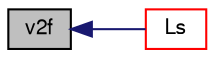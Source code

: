 digraph "v2f"
{
  bgcolor="transparent";
  edge [fontname="FreeSans",fontsize="10",labelfontname="FreeSans",labelfontsize="10"];
  node [fontname="FreeSans",fontsize="10",shape=record];
  rankdir="LR";
  Node322 [label="v2f",height=0.2,width=0.4,color="black", fillcolor="grey75", style="filled", fontcolor="black"];
  Node322 -> Node323 [dir="back",color="midnightblue",fontsize="10",style="solid",fontname="FreeSans"];
  Node323 [label="Ls",height=0.2,width=0.4,color="red",URL="$a30774.html#adc6da0c8acfa36244cead24a91edfd31",tooltip="Return length scale, Ls. "];
}
